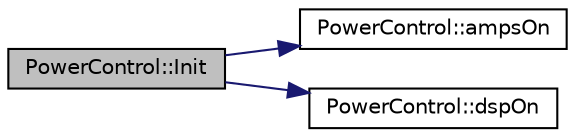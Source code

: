 digraph "PowerControl::Init"
{
 // LATEX_PDF_SIZE
  edge [fontname="Helvetica",fontsize="10",labelfontname="Helvetica",labelfontsize="10"];
  node [fontname="Helvetica",fontsize="10",shape=record];
  rankdir="LR";
  Node1 [label="PowerControl::Init",height=0.2,width=0.4,color="black", fillcolor="grey75", style="filled", fontcolor="black",tooltip=" "];
  Node1 -> Node2 [color="midnightblue",fontsize="10",style="solid",fontname="Helvetica"];
  Node2 [label="PowerControl::ampsOn",height=0.2,width=0.4,color="black", fillcolor="white", style="filled",URL="$class_power_control.html#a6d3a8f36cbfb65afb2876c36bdf70552",tooltip=" "];
  Node1 -> Node3 [color="midnightblue",fontsize="10",style="solid",fontname="Helvetica"];
  Node3 [label="PowerControl::dspOn",height=0.2,width=0.4,color="black", fillcolor="white", style="filled",URL="$class_power_control.html#a3e3c0c21e82a7c2442cc83fca2a002b2",tooltip="Turn the DSP on or off."];
}
